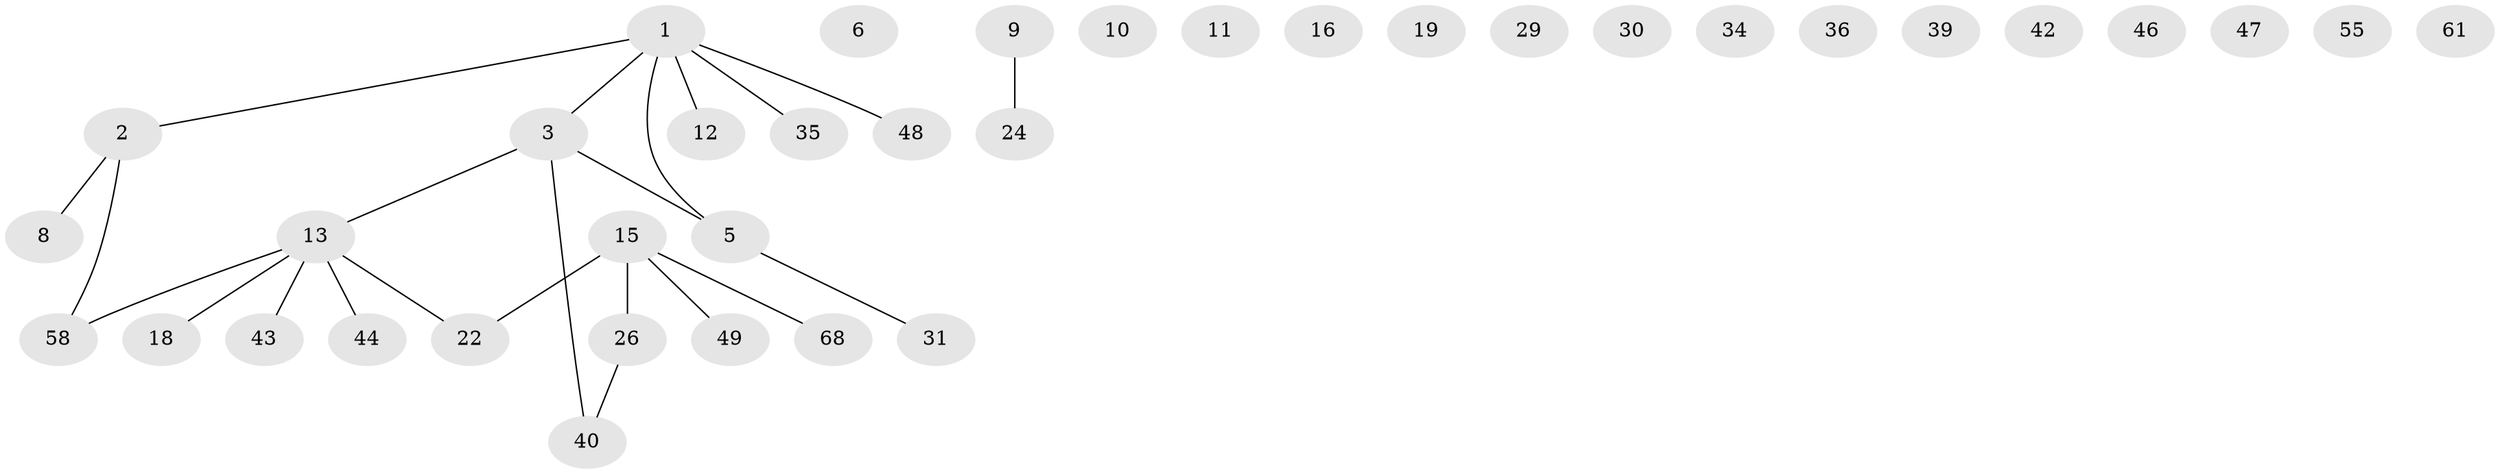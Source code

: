 // original degree distribution, {3: 0.23943661971830985, 2: 0.22535211267605634, 0: 0.19718309859154928, 1: 0.29577464788732394, 4: 0.04225352112676056}
// Generated by graph-tools (version 1.1) at 2025/16/03/04/25 18:16:28]
// undirected, 37 vertices, 23 edges
graph export_dot {
graph [start="1"]
  node [color=gray90,style=filled];
  1 [super="+50+60+7"];
  2 [super="+17"];
  3 [super="+56+59+4"];
  5 [super="+25"];
  6;
  8;
  9 [super="+21"];
  10;
  11;
  12 [super="+14"];
  13 [super="+54+20"];
  15 [super="+28+45"];
  16;
  18;
  19 [super="+69"];
  22 [super="+27"];
  24;
  26 [super="+62"];
  29;
  30;
  31;
  34;
  35 [super="+52+53"];
  36;
  39;
  40 [super="+41"];
  42;
  43;
  44;
  46;
  47;
  48;
  49 [super="+66"];
  55;
  58 [super="+67"];
  61;
  68;
  1 -- 48;
  1 -- 2;
  1 -- 35;
  1 -- 12;
  1 -- 5;
  1 -- 3;
  2 -- 8;
  2 -- 58;
  3 -- 40;
  3 -- 13;
  3 -- 5;
  5 -- 31;
  9 -- 24;
  13 -- 58;
  13 -- 43;
  13 -- 44;
  13 -- 18;
  13 -- 22;
  15 -- 22 [weight=2];
  15 -- 26;
  15 -- 68;
  15 -- 49;
  26 -- 40;
}
